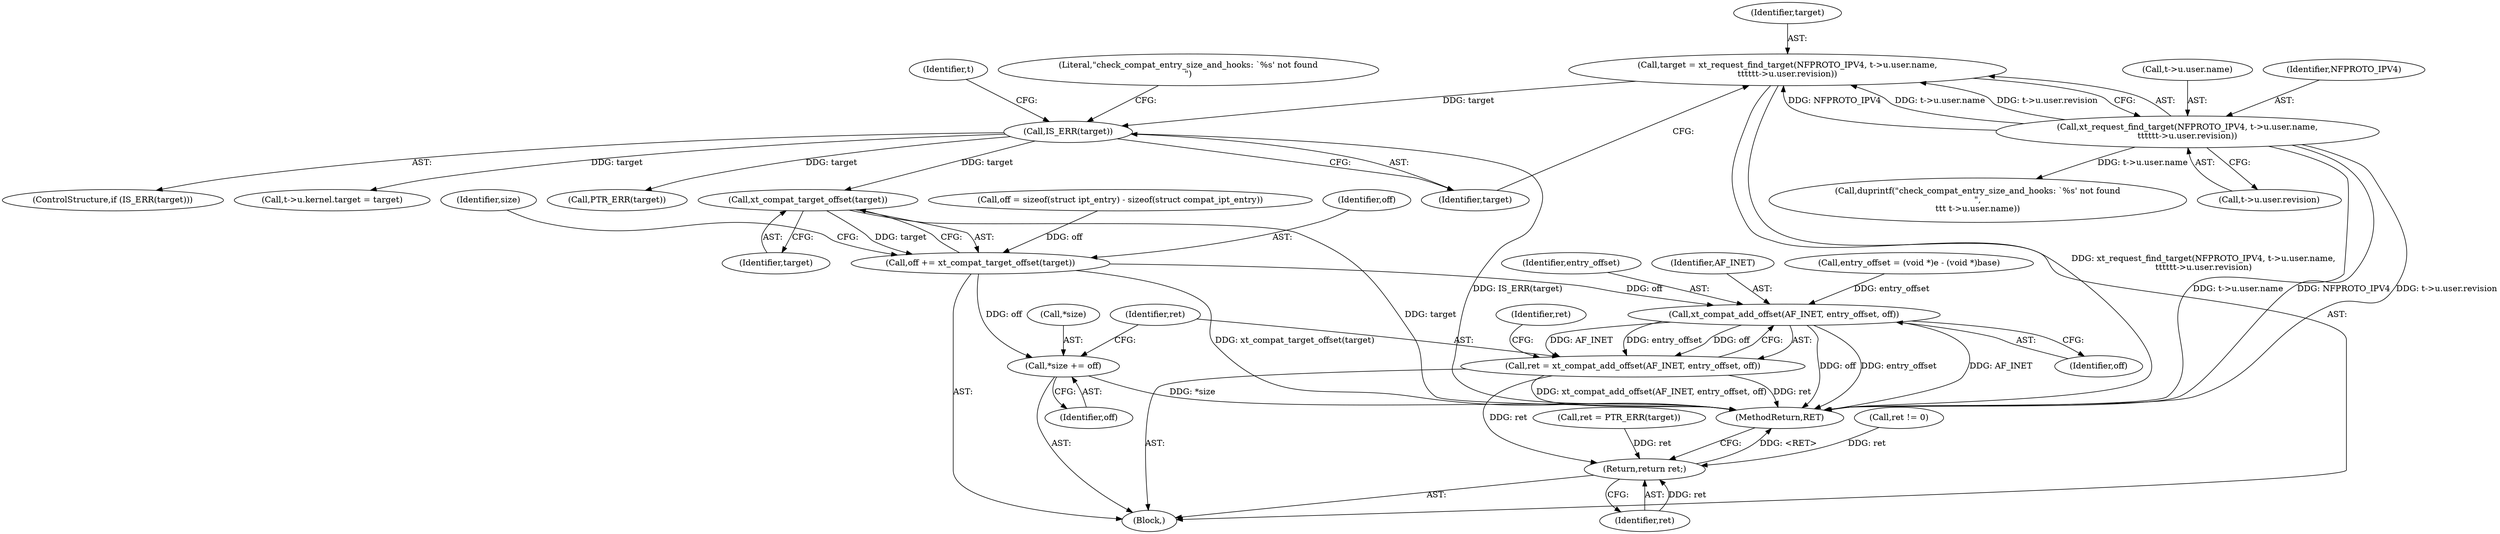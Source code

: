 digraph "0_linux_6e94e0cfb0887e4013b3b930fa6ab1fe6bb6ba91_1@pointer" {
"1000251" [label="(Call,xt_compat_target_offset(target))"];
"1000223" [label="(Call,IS_ERR(target))"];
"1000204" [label="(Call,target = xt_request_find_target(NFPROTO_IPV4, t->u.user.name,\n\t\t\t\t\tt->u.user.revision))"];
"1000206" [label="(Call,xt_request_find_target(NFPROTO_IPV4, t->u.user.name,\n\t\t\t\t\tt->u.user.revision))"];
"1000249" [label="(Call,off += xt_compat_target_offset(target))"];
"1000253" [label="(Call,*size += off)"];
"1000259" [label="(Call,xt_compat_add_offset(AF_INET, entry_offset, off))"];
"1000257" [label="(Call,ret = xt_compat_add_offset(AF_INET, entry_offset, off))"];
"1000360" [label="(Return,return ret;)"];
"1000169" [label="(Call,entry_offset = (void *)e - (void *)base)"];
"1000264" [label="(Identifier,ret)"];
"1000227" [label="(Literal,\"check_compat_entry_size_and_hooks: `%s' not found\n\")"];
"1000194" [label="(Call,ret != 0)"];
"1000255" [label="(Identifier,size)"];
"1000257" [label="(Call,ret = xt_compat_add_offset(AF_INET, entry_offset, off))"];
"1000262" [label="(Identifier,off)"];
"1000256" [label="(Identifier,off)"];
"1000205" [label="(Identifier,target)"];
"1000361" [label="(Identifier,ret)"];
"1000226" [label="(Call,duprintf(\"check_compat_entry_size_and_hooks: `%s' not found\n\",\n\t\t\t t->u.user.name))"];
"1000222" [label="(ControlStructure,if (IS_ERR(target)))"];
"1000240" [label="(Call,t->u.kernel.target = target)"];
"1000261" [label="(Identifier,entry_offset)"];
"1000235" [label="(Call,ret = PTR_ERR(target))"];
"1000162" [label="(Call,off = sizeof(struct ipt_entry) - sizeof(struct compat_ipt_entry))"];
"1000251" [label="(Call,xt_compat_target_offset(target))"];
"1000254" [label="(Call,*size)"];
"1000259" [label="(Call,xt_compat_add_offset(AF_INET, entry_offset, off))"];
"1000237" [label="(Call,PTR_ERR(target))"];
"1000208" [label="(Call,t->u.user.name)"];
"1000253" [label="(Call,*size += off)"];
"1000223" [label="(Call,IS_ERR(target))"];
"1000252" [label="(Identifier,target)"];
"1000250" [label="(Identifier,off)"];
"1000362" [label="(MethodReturn,RET)"];
"1000206" [label="(Call,xt_request_find_target(NFPROTO_IPV4, t->u.user.name,\n\t\t\t\t\tt->u.user.revision))"];
"1000244" [label="(Identifier,t)"];
"1000224" [label="(Identifier,target)"];
"1000258" [label="(Identifier,ret)"];
"1000260" [label="(Identifier,AF_INET)"];
"1000207" [label="(Identifier,NFPROTO_IPV4)"];
"1000249" [label="(Call,off += xt_compat_target_offset(target))"];
"1000204" [label="(Call,target = xt_request_find_target(NFPROTO_IPV4, t->u.user.name,\n\t\t\t\t\tt->u.user.revision))"];
"1000215" [label="(Call,t->u.user.revision)"];
"1000112" [label="(Block,)"];
"1000360" [label="(Return,return ret;)"];
"1000251" -> "1000249"  [label="AST: "];
"1000251" -> "1000252"  [label="CFG: "];
"1000252" -> "1000251"  [label="AST: "];
"1000249" -> "1000251"  [label="CFG: "];
"1000251" -> "1000362"  [label="DDG: target"];
"1000251" -> "1000249"  [label="DDG: target"];
"1000223" -> "1000251"  [label="DDG: target"];
"1000223" -> "1000222"  [label="AST: "];
"1000223" -> "1000224"  [label="CFG: "];
"1000224" -> "1000223"  [label="AST: "];
"1000227" -> "1000223"  [label="CFG: "];
"1000244" -> "1000223"  [label="CFG: "];
"1000223" -> "1000362"  [label="DDG: IS_ERR(target)"];
"1000204" -> "1000223"  [label="DDG: target"];
"1000223" -> "1000237"  [label="DDG: target"];
"1000223" -> "1000240"  [label="DDG: target"];
"1000204" -> "1000112"  [label="AST: "];
"1000204" -> "1000206"  [label="CFG: "];
"1000205" -> "1000204"  [label="AST: "];
"1000206" -> "1000204"  [label="AST: "];
"1000224" -> "1000204"  [label="CFG: "];
"1000204" -> "1000362"  [label="DDG: xt_request_find_target(NFPROTO_IPV4, t->u.user.name,\n\t\t\t\t\tt->u.user.revision)"];
"1000206" -> "1000204"  [label="DDG: NFPROTO_IPV4"];
"1000206" -> "1000204"  [label="DDG: t->u.user.name"];
"1000206" -> "1000204"  [label="DDG: t->u.user.revision"];
"1000206" -> "1000215"  [label="CFG: "];
"1000207" -> "1000206"  [label="AST: "];
"1000208" -> "1000206"  [label="AST: "];
"1000215" -> "1000206"  [label="AST: "];
"1000206" -> "1000362"  [label="DDG: t->u.user.name"];
"1000206" -> "1000362"  [label="DDG: NFPROTO_IPV4"];
"1000206" -> "1000362"  [label="DDG: t->u.user.revision"];
"1000206" -> "1000226"  [label="DDG: t->u.user.name"];
"1000249" -> "1000112"  [label="AST: "];
"1000250" -> "1000249"  [label="AST: "];
"1000255" -> "1000249"  [label="CFG: "];
"1000249" -> "1000362"  [label="DDG: xt_compat_target_offset(target)"];
"1000162" -> "1000249"  [label="DDG: off"];
"1000249" -> "1000253"  [label="DDG: off"];
"1000249" -> "1000259"  [label="DDG: off"];
"1000253" -> "1000112"  [label="AST: "];
"1000253" -> "1000256"  [label="CFG: "];
"1000254" -> "1000253"  [label="AST: "];
"1000256" -> "1000253"  [label="AST: "];
"1000258" -> "1000253"  [label="CFG: "];
"1000253" -> "1000362"  [label="DDG: *size"];
"1000259" -> "1000257"  [label="AST: "];
"1000259" -> "1000262"  [label="CFG: "];
"1000260" -> "1000259"  [label="AST: "];
"1000261" -> "1000259"  [label="AST: "];
"1000262" -> "1000259"  [label="AST: "];
"1000257" -> "1000259"  [label="CFG: "];
"1000259" -> "1000362"  [label="DDG: AF_INET"];
"1000259" -> "1000362"  [label="DDG: off"];
"1000259" -> "1000362"  [label="DDG: entry_offset"];
"1000259" -> "1000257"  [label="DDG: AF_INET"];
"1000259" -> "1000257"  [label="DDG: entry_offset"];
"1000259" -> "1000257"  [label="DDG: off"];
"1000169" -> "1000259"  [label="DDG: entry_offset"];
"1000257" -> "1000112"  [label="AST: "];
"1000258" -> "1000257"  [label="AST: "];
"1000264" -> "1000257"  [label="CFG: "];
"1000257" -> "1000362"  [label="DDG: xt_compat_add_offset(AF_INET, entry_offset, off)"];
"1000257" -> "1000362"  [label="DDG: ret"];
"1000257" -> "1000360"  [label="DDG: ret"];
"1000360" -> "1000112"  [label="AST: "];
"1000360" -> "1000361"  [label="CFG: "];
"1000361" -> "1000360"  [label="AST: "];
"1000362" -> "1000360"  [label="CFG: "];
"1000360" -> "1000362"  [label="DDG: <RET>"];
"1000361" -> "1000360"  [label="DDG: ret"];
"1000235" -> "1000360"  [label="DDG: ret"];
"1000194" -> "1000360"  [label="DDG: ret"];
}

